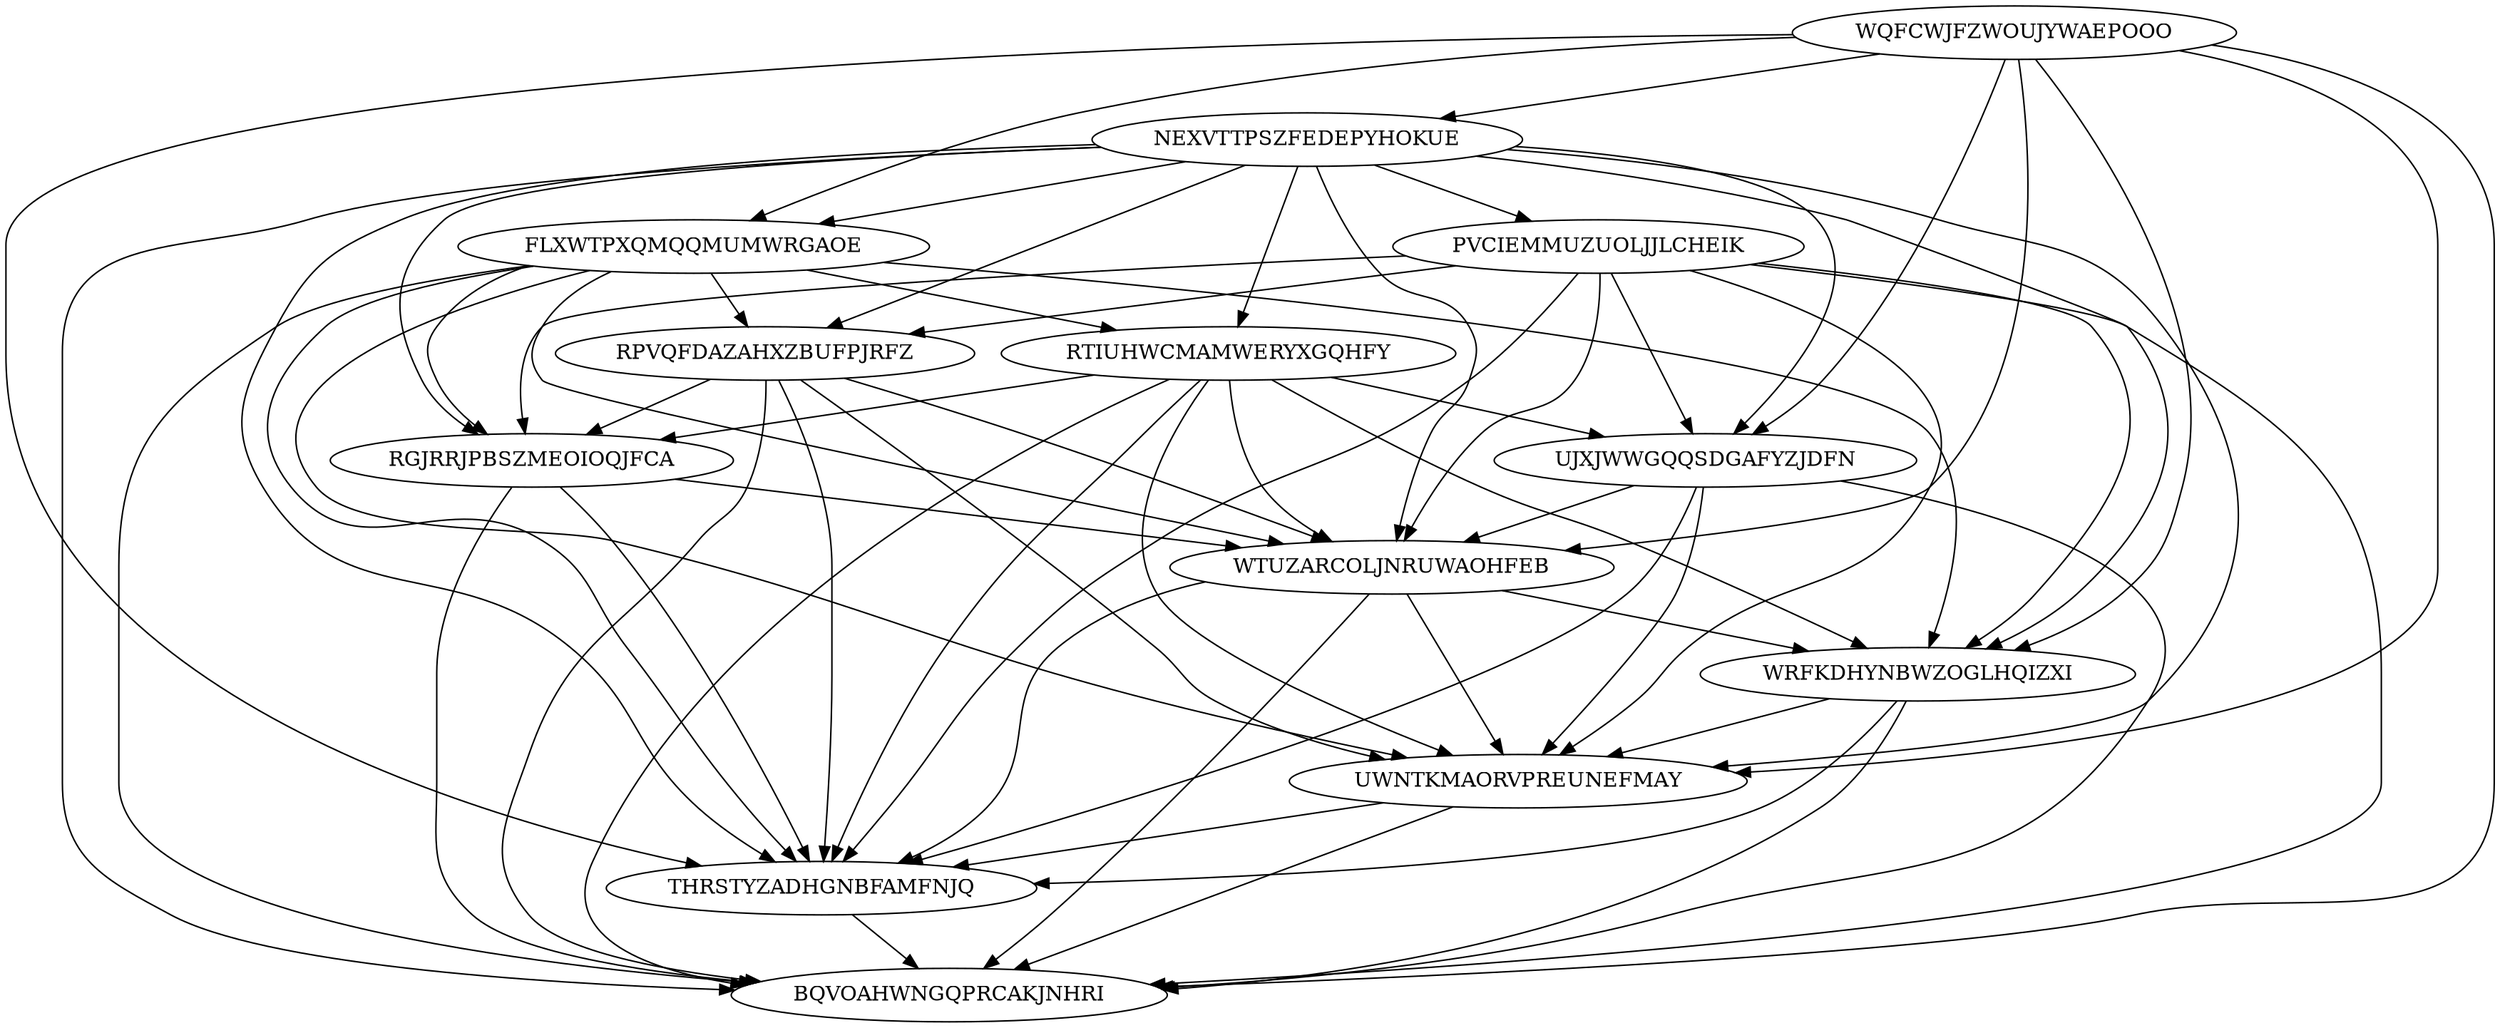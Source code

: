 digraph N13M64 {
	WQFCWJFZWOUJYWAEPOOO	[Weight=20];
	NEXVTTPSZFEDEPYHOKUE	[Weight=18];
	PVCIEMMUZUOLJJLCHEIK	[Weight=11];
	FLXWTPXQMQQMUMWRGAOE	[Weight=14];
	RTIUHWCMAMWERYXGQHFY	[Weight=15];
	RPVQFDAZAHXZBUFPJRFZ	[Weight=13];
	UJXJWWGQQSDGAFYZJDFN	[Weight=12];
	RGJRRJPBSZMEOIOQJFCA	[Weight=15];
	WTUZARCOLJNRUWAOHFEB	[Weight=17];
	WRFKDHYNBWZOGLHQIZXI	[Weight=16];
	UWNTKMAORVPREUNEFMAY	[Weight=16];
	THRSTYZADHGNBFAMFNJQ	[Weight=11];
	BQVOAHWNGQPRCAKJNHRI	[Weight=13];
	UJXJWWGQQSDGAFYZJDFN -> WTUZARCOLJNRUWAOHFEB [Weight=14];
	RPVQFDAZAHXZBUFPJRFZ -> RGJRRJPBSZMEOIOQJFCA [Weight=10];
	WQFCWJFZWOUJYWAEPOOO -> BQVOAHWNGQPRCAKJNHRI [Weight=13];
	PVCIEMMUZUOLJJLCHEIK -> UWNTKMAORVPREUNEFMAY [Weight=13];
	PVCIEMMUZUOLJJLCHEIK -> WRFKDHYNBWZOGLHQIZXI [Weight=16];
	UJXJWWGQQSDGAFYZJDFN -> THRSTYZADHGNBFAMFNJQ [Weight=11];
	WRFKDHYNBWZOGLHQIZXI -> THRSTYZADHGNBFAMFNJQ [Weight=16];
	RPVQFDAZAHXZBUFPJRFZ -> UWNTKMAORVPREUNEFMAY [Weight=11];
	NEXVTTPSZFEDEPYHOKUE -> PVCIEMMUZUOLJJLCHEIK [Weight=11];
	WQFCWJFZWOUJYWAEPOOO -> THRSTYZADHGNBFAMFNJQ [Weight=12];
	WQFCWJFZWOUJYWAEPOOO -> WTUZARCOLJNRUWAOHFEB [Weight=16];
	WQFCWJFZWOUJYWAEPOOO -> WRFKDHYNBWZOGLHQIZXI [Weight=15];
	NEXVTTPSZFEDEPYHOKUE -> THRSTYZADHGNBFAMFNJQ [Weight=20];
	WTUZARCOLJNRUWAOHFEB -> WRFKDHYNBWZOGLHQIZXI [Weight=13];
	PVCIEMMUZUOLJJLCHEIK -> WTUZARCOLJNRUWAOHFEB [Weight=16];
	FLXWTPXQMQQMUMWRGAOE -> UWNTKMAORVPREUNEFMAY [Weight=16];
	NEXVTTPSZFEDEPYHOKUE -> WRFKDHYNBWZOGLHQIZXI [Weight=18];
	PVCIEMMUZUOLJJLCHEIK -> RPVQFDAZAHXZBUFPJRFZ [Weight=14];
	PVCIEMMUZUOLJJLCHEIK -> BQVOAHWNGQPRCAKJNHRI [Weight=16];
	UWNTKMAORVPREUNEFMAY -> THRSTYZADHGNBFAMFNJQ [Weight=14];
	RPVQFDAZAHXZBUFPJRFZ -> WTUZARCOLJNRUWAOHFEB [Weight=17];
	PVCIEMMUZUOLJJLCHEIK -> THRSTYZADHGNBFAMFNJQ [Weight=10];
	FLXWTPXQMQQMUMWRGAOE -> WTUZARCOLJNRUWAOHFEB [Weight=12];
	NEXVTTPSZFEDEPYHOKUE -> UJXJWWGQQSDGAFYZJDFN [Weight=20];
	FLXWTPXQMQQMUMWRGAOE -> BQVOAHWNGQPRCAKJNHRI [Weight=17];
	THRSTYZADHGNBFAMFNJQ -> BQVOAHWNGQPRCAKJNHRI [Weight=10];
	FLXWTPXQMQQMUMWRGAOE -> THRSTYZADHGNBFAMFNJQ [Weight=12];
	RGJRRJPBSZMEOIOQJFCA -> THRSTYZADHGNBFAMFNJQ [Weight=12];
	WQFCWJFZWOUJYWAEPOOO -> NEXVTTPSZFEDEPYHOKUE [Weight=10];
	WQFCWJFZWOUJYWAEPOOO -> UJXJWWGQQSDGAFYZJDFN [Weight=17];
	RTIUHWCMAMWERYXGQHFY -> RGJRRJPBSZMEOIOQJFCA [Weight=17];
	PVCIEMMUZUOLJJLCHEIK -> RGJRRJPBSZMEOIOQJFCA [Weight=16];
	RTIUHWCMAMWERYXGQHFY -> WTUZARCOLJNRUWAOHFEB [Weight=10];
	FLXWTPXQMQQMUMWRGAOE -> WRFKDHYNBWZOGLHQIZXI [Weight=12];
	UWNTKMAORVPREUNEFMAY -> BQVOAHWNGQPRCAKJNHRI [Weight=18];
	WQFCWJFZWOUJYWAEPOOO -> UWNTKMAORVPREUNEFMAY [Weight=14];
	RGJRRJPBSZMEOIOQJFCA -> BQVOAHWNGQPRCAKJNHRI [Weight=16];
	RTIUHWCMAMWERYXGQHFY -> BQVOAHWNGQPRCAKJNHRI [Weight=18];
	WTUZARCOLJNRUWAOHFEB -> THRSTYZADHGNBFAMFNJQ [Weight=13];
	NEXVTTPSZFEDEPYHOKUE -> UWNTKMAORVPREUNEFMAY [Weight=13];
	NEXVTTPSZFEDEPYHOKUE -> RPVQFDAZAHXZBUFPJRFZ [Weight=19];
	UJXJWWGQQSDGAFYZJDFN -> UWNTKMAORVPREUNEFMAY [Weight=16];
	RTIUHWCMAMWERYXGQHFY -> WRFKDHYNBWZOGLHQIZXI [Weight=12];
	WRFKDHYNBWZOGLHQIZXI -> BQVOAHWNGQPRCAKJNHRI [Weight=11];
	NEXVTTPSZFEDEPYHOKUE -> FLXWTPXQMQQMUMWRGAOE [Weight=14];
	UJXJWWGQQSDGAFYZJDFN -> BQVOAHWNGQPRCAKJNHRI [Weight=15];
	RGJRRJPBSZMEOIOQJFCA -> WTUZARCOLJNRUWAOHFEB [Weight=14];
	FLXWTPXQMQQMUMWRGAOE -> RPVQFDAZAHXZBUFPJRFZ [Weight=15];
	FLXWTPXQMQQMUMWRGAOE -> RGJRRJPBSZMEOIOQJFCA [Weight=17];
	RPVQFDAZAHXZBUFPJRFZ -> THRSTYZADHGNBFAMFNJQ [Weight=15];
	NEXVTTPSZFEDEPYHOKUE -> BQVOAHWNGQPRCAKJNHRI [Weight=19];
	WQFCWJFZWOUJYWAEPOOO -> FLXWTPXQMQQMUMWRGAOE [Weight=12];
	RTIUHWCMAMWERYXGQHFY -> THRSTYZADHGNBFAMFNJQ [Weight=14];
	NEXVTTPSZFEDEPYHOKUE -> RTIUHWCMAMWERYXGQHFY [Weight=15];
	RTIUHWCMAMWERYXGQHFY -> UWNTKMAORVPREUNEFMAY [Weight=11];
	FLXWTPXQMQQMUMWRGAOE -> RTIUHWCMAMWERYXGQHFY [Weight=17];
	WTUZARCOLJNRUWAOHFEB -> UWNTKMAORVPREUNEFMAY [Weight=10];
	RPVQFDAZAHXZBUFPJRFZ -> BQVOAHWNGQPRCAKJNHRI [Weight=19];
	NEXVTTPSZFEDEPYHOKUE -> WTUZARCOLJNRUWAOHFEB [Weight=16];
	WTUZARCOLJNRUWAOHFEB -> BQVOAHWNGQPRCAKJNHRI [Weight=16];
	NEXVTTPSZFEDEPYHOKUE -> RGJRRJPBSZMEOIOQJFCA [Weight=17];
	PVCIEMMUZUOLJJLCHEIK -> UJXJWWGQQSDGAFYZJDFN [Weight=18];
	WRFKDHYNBWZOGLHQIZXI -> UWNTKMAORVPREUNEFMAY [Weight=10];
	RTIUHWCMAMWERYXGQHFY -> UJXJWWGQQSDGAFYZJDFN [Weight=10];
}
